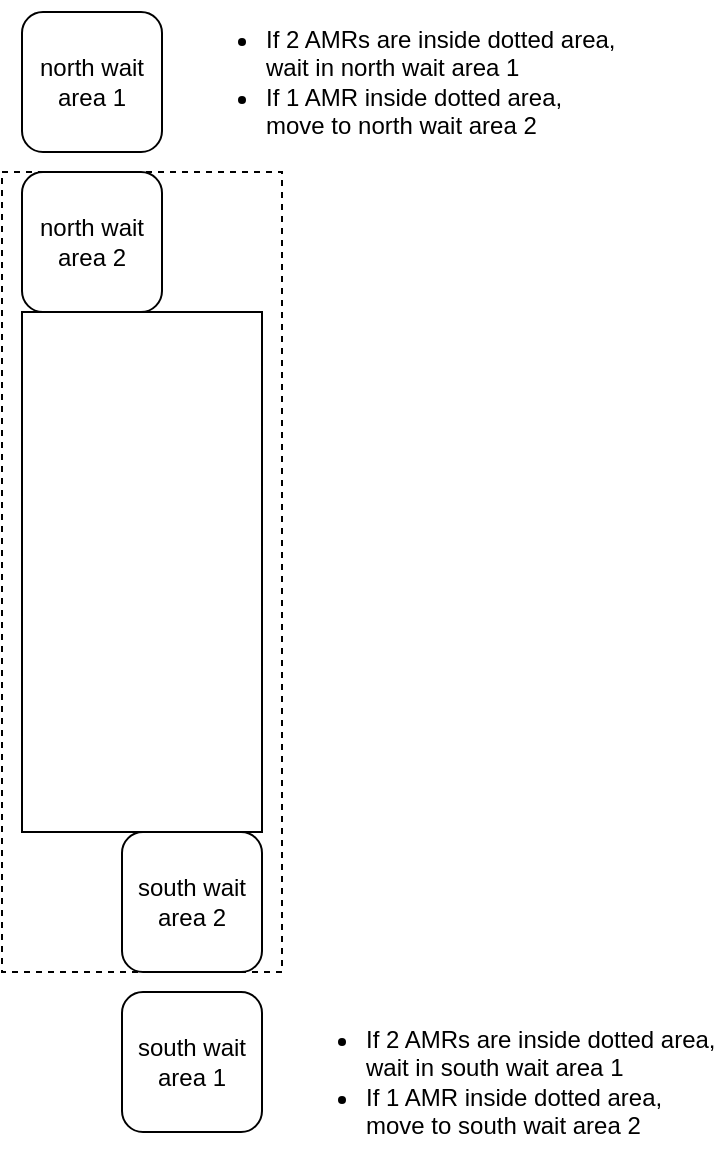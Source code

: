 <mxfile version="24.4.13" type="github">
  <diagram name="Page-1" id="ZQYoR2bXF4td_HxUEjvD">
    <mxGraphModel dx="1364" dy="879" grid="1" gridSize="10" guides="1" tooltips="1" connect="1" arrows="1" fold="1" page="1" pageScale="1" pageWidth="850" pageHeight="1100" math="0" shadow="0">
      <root>
        <mxCell id="0" />
        <mxCell id="1" parent="0" />
        <mxCell id="MdE7EvTuS_QVhMOrEJu6-6" value="" style="rounded=0;whiteSpace=wrap;html=1;dashed=1;fillColor=none;" vertex="1" parent="1">
          <mxGeometry x="330" y="220" width="140" height="400" as="geometry" />
        </mxCell>
        <mxCell id="MdE7EvTuS_QVhMOrEJu6-1" value="" style="rounded=0;whiteSpace=wrap;html=1;" vertex="1" parent="1">
          <mxGeometry x="340" y="290" width="120" height="260" as="geometry" />
        </mxCell>
        <mxCell id="MdE7EvTuS_QVhMOrEJu6-2" value="south wait area 2" style="rounded=1;whiteSpace=wrap;html=1;" vertex="1" parent="1">
          <mxGeometry x="390" y="550" width="70" height="70" as="geometry" />
        </mxCell>
        <mxCell id="MdE7EvTuS_QVhMOrEJu6-3" value="north wait area 2" style="rounded=1;whiteSpace=wrap;html=1;" vertex="1" parent="1">
          <mxGeometry x="340" y="220" width="70" height="70" as="geometry" />
        </mxCell>
        <mxCell id="MdE7EvTuS_QVhMOrEJu6-4" value="north wait area 1" style="rounded=1;whiteSpace=wrap;html=1;" vertex="1" parent="1">
          <mxGeometry x="340" y="140" width="70" height="70" as="geometry" />
        </mxCell>
        <mxCell id="MdE7EvTuS_QVhMOrEJu6-5" value="south wait area 1" style="rounded=1;whiteSpace=wrap;html=1;" vertex="1" parent="1">
          <mxGeometry x="390" y="630" width="70" height="70" as="geometry" />
        </mxCell>
        <mxCell id="MdE7EvTuS_QVhMOrEJu6-7" value="&lt;ul&gt;&lt;li&gt;If 2 AMRs are inside dotted area, wait in south wait area 1&lt;/li&gt;&lt;li&gt;If 1 AMR inside dotted area, move to south wait area 2&lt;/li&gt;&lt;/ul&gt;" style="text;html=1;align=left;verticalAlign=middle;whiteSpace=wrap;rounded=0;" vertex="1" parent="1">
          <mxGeometry x="470" y="640" width="220" height="70" as="geometry" />
        </mxCell>
        <mxCell id="MdE7EvTuS_QVhMOrEJu6-8" value="&lt;ul&gt;&lt;li&gt;If 2 AMRs are inside dotted area, wait in north wait area 1&lt;/li&gt;&lt;li&gt;If 1 AMR inside dotted area, move to north wait area 2&lt;/li&gt;&lt;/ul&gt;" style="text;html=1;align=left;verticalAlign=middle;whiteSpace=wrap;rounded=0;" vertex="1" parent="1">
          <mxGeometry x="420" y="140" width="220" height="70" as="geometry" />
        </mxCell>
      </root>
    </mxGraphModel>
  </diagram>
</mxfile>
